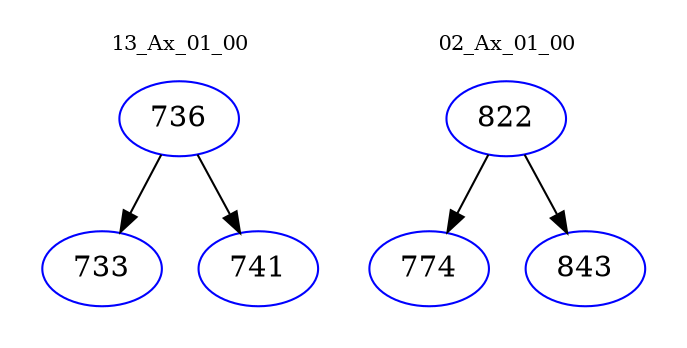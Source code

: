 digraph{
subgraph cluster_0 {
color = white
label = "13_Ax_01_00";
fontsize=10;
T0_736 [label="736", color="blue"]
T0_736 -> T0_733 [color="black"]
T0_733 [label="733", color="blue"]
T0_736 -> T0_741 [color="black"]
T0_741 [label="741", color="blue"]
}
subgraph cluster_1 {
color = white
label = "02_Ax_01_00";
fontsize=10;
T1_822 [label="822", color="blue"]
T1_822 -> T1_774 [color="black"]
T1_774 [label="774", color="blue"]
T1_822 -> T1_843 [color="black"]
T1_843 [label="843", color="blue"]
}
}
